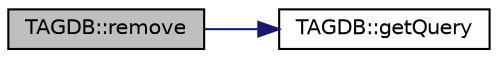 digraph "TAGDB::remove"
{
 // INTERACTIVE_SVG=YES
 // LATEX_PDF_SIZE
  edge [fontname="Helvetica",fontsize="10",labelfontname="Helvetica",labelfontsize="10"];
  node [fontname="Helvetica",fontsize="10",shape=record];
  rankdir="LR";
  Node89 [label="TAGDB::remove",height=0.2,width=0.4,color="black", fillcolor="grey75", style="filled", fontcolor="black",tooltip=" "];
  Node89 -> Node90 [color="midnightblue",fontsize="10",style="solid",fontname="Helvetica"];
  Node90 [label="TAGDB::getQuery",height=0.2,width=0.4,color="black", fillcolor="white", style="filled",URL="$class_t_a_g_d_b.html#ae90d363ffa72013cdfe742c606888432",tooltip=" "];
}
